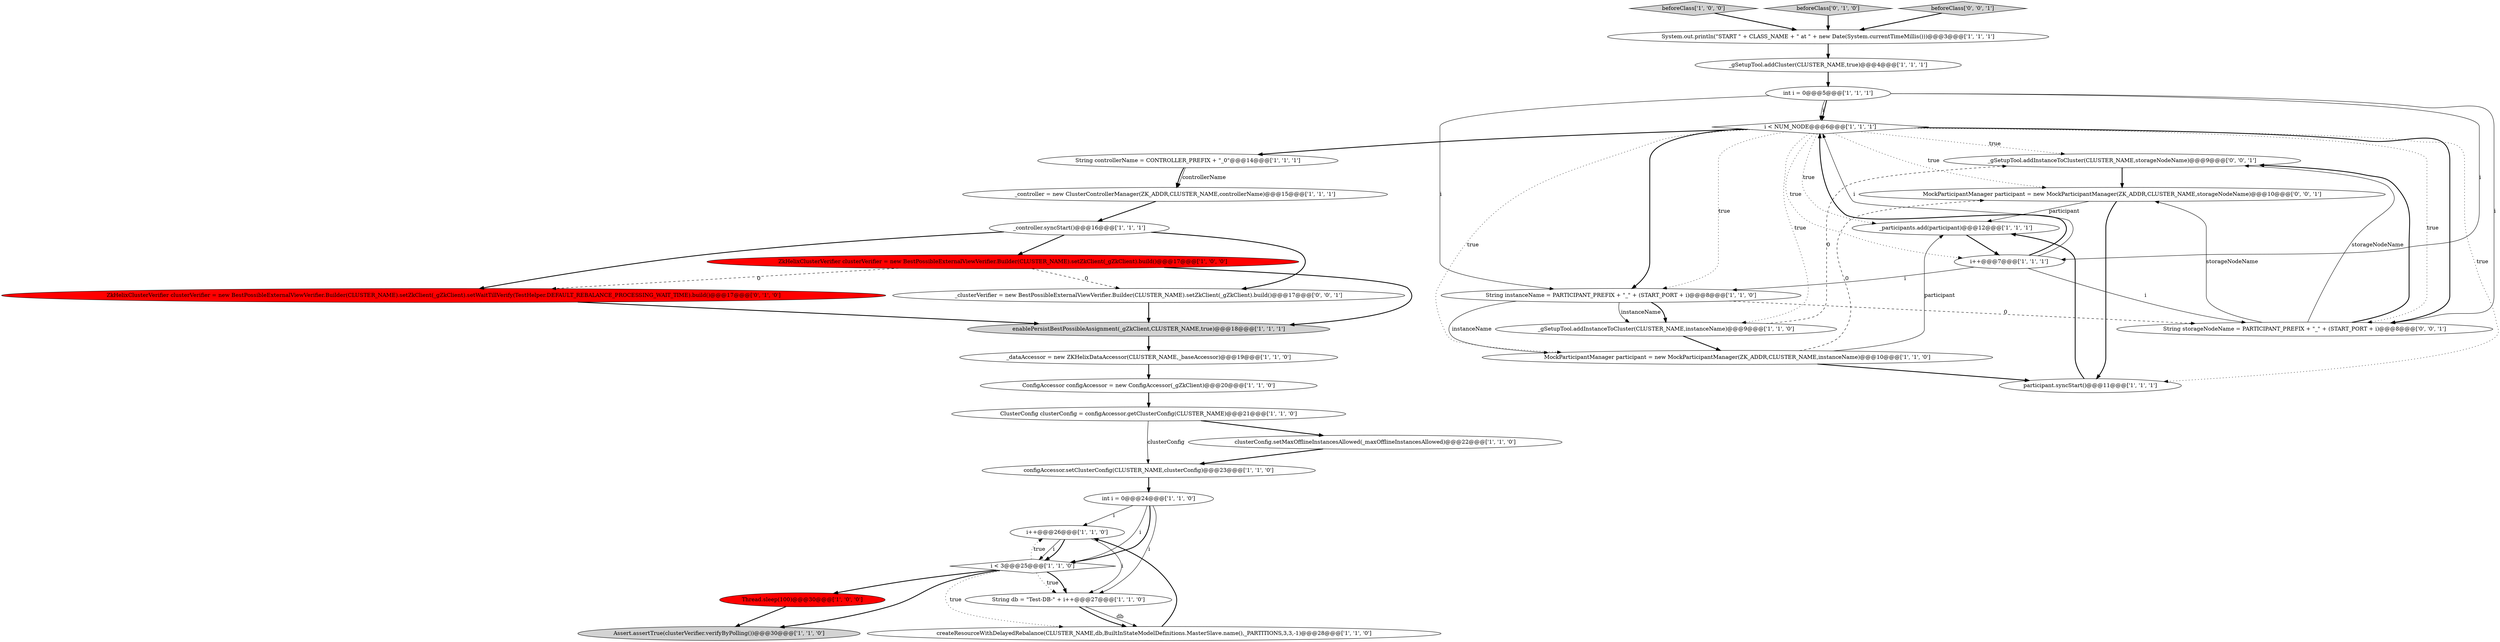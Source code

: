 digraph {
7 [style = filled, label = "int i = 0@@@24@@@['1', '1', '0']", fillcolor = white, shape = ellipse image = "AAA0AAABBB1BBB"];
31 [style = filled, label = "_gSetupTool.addInstanceToCluster(CLUSTER_NAME,storageNodeName)@@@9@@@['0', '0', '1']", fillcolor = white, shape = ellipse image = "AAA0AAABBB3BBB"];
23 [style = filled, label = "beforeClass['1', '0', '0']", fillcolor = lightgray, shape = diamond image = "AAA0AAABBB1BBB"];
4 [style = filled, label = "int i = 0@@@5@@@['1', '1', '1']", fillcolor = white, shape = ellipse image = "AAA0AAABBB1BBB"];
2 [style = filled, label = "ZkHelixClusterVerifier clusterVerifier = new BestPossibleExternalViewVerifier.Builder(CLUSTER_NAME).setZkClient(_gZkClient).build()@@@17@@@['1', '0', '0']", fillcolor = red, shape = ellipse image = "AAA1AAABBB1BBB"];
26 [style = filled, label = "_gSetupTool.addCluster(CLUSTER_NAME,true)@@@4@@@['1', '1', '1']", fillcolor = white, shape = ellipse image = "AAA0AAABBB1BBB"];
28 [style = filled, label = "beforeClass['0', '1', '0']", fillcolor = lightgray, shape = diamond image = "AAA0AAABBB2BBB"];
20 [style = filled, label = "createResourceWithDelayedRebalance(CLUSTER_NAME,db,BuiltInStateModelDefinitions.MasterSlave.name(),_PARTITIONS,3,3,-1)@@@28@@@['1', '1', '0']", fillcolor = white, shape = ellipse image = "AAA0AAABBB1BBB"];
21 [style = filled, label = "_controller.syncStart()@@@16@@@['1', '1', '1']", fillcolor = white, shape = ellipse image = "AAA0AAABBB1BBB"];
19 [style = filled, label = "System.out.println(\"START \" + CLASS_NAME + \" at \" + new Date(System.currentTimeMillis()))@@@3@@@['1', '1', '1']", fillcolor = white, shape = ellipse image = "AAA0AAABBB1BBB"];
6 [style = filled, label = "i < NUM_NODE@@@6@@@['1', '1', '1']", fillcolor = white, shape = diamond image = "AAA0AAABBB1BBB"];
24 [style = filled, label = "Assert.assertTrue(clusterVerifier.verifyByPolling())@@@30@@@['1', '1', '0']", fillcolor = lightgray, shape = ellipse image = "AAA0AAABBB1BBB"];
5 [style = filled, label = "_gSetupTool.addInstanceToCluster(CLUSTER_NAME,instanceName)@@@9@@@['1', '1', '0']", fillcolor = white, shape = ellipse image = "AAA0AAABBB1BBB"];
8 [style = filled, label = "i++@@@26@@@['1', '1', '0']", fillcolor = white, shape = ellipse image = "AAA0AAABBB1BBB"];
29 [style = filled, label = "ZkHelixClusterVerifier clusterVerifier = new BestPossibleExternalViewVerifier.Builder(CLUSTER_NAME).setZkClient(_gZkClient).setWaitTillVerify(TestHelper.DEFAULT_REBALANCE_PROCESSING_WAIT_TIME).build()@@@17@@@['0', '1', '0']", fillcolor = red, shape = ellipse image = "AAA1AAABBB2BBB"];
0 [style = filled, label = "configAccessor.setClusterConfig(CLUSTER_NAME,clusterConfig)@@@23@@@['1', '1', '0']", fillcolor = white, shape = ellipse image = "AAA0AAABBB1BBB"];
18 [style = filled, label = "_dataAccessor = new ZKHelixDataAccessor(CLUSTER_NAME,_baseAccessor)@@@19@@@['1', '1', '0']", fillcolor = white, shape = ellipse image = "AAA0AAABBB1BBB"];
22 [style = filled, label = "_participants.add(participant)@@@12@@@['1', '1', '1']", fillcolor = white, shape = ellipse image = "AAA0AAABBB1BBB"];
27 [style = filled, label = "ClusterConfig clusterConfig = configAccessor.getClusterConfig(CLUSTER_NAME)@@@21@@@['1', '1', '0']", fillcolor = white, shape = ellipse image = "AAA0AAABBB1BBB"];
30 [style = filled, label = "String storageNodeName = PARTICIPANT_PREFIX + \"_\" + (START_PORT + i)@@@8@@@['0', '0', '1']", fillcolor = white, shape = ellipse image = "AAA0AAABBB3BBB"];
1 [style = filled, label = "MockParticipantManager participant = new MockParticipantManager(ZK_ADDR,CLUSTER_NAME,instanceName)@@@10@@@['1', '1', '0']", fillcolor = white, shape = ellipse image = "AAA0AAABBB1BBB"];
12 [style = filled, label = "String controllerName = CONTROLLER_PREFIX + \"_0\"@@@14@@@['1', '1', '1']", fillcolor = white, shape = ellipse image = "AAA0AAABBB1BBB"];
14 [style = filled, label = "participant.syncStart()@@@11@@@['1', '1', '1']", fillcolor = white, shape = ellipse image = "AAA0AAABBB1BBB"];
16 [style = filled, label = "String db = \"Test-DB-\" + i++@@@27@@@['1', '1', '0']", fillcolor = white, shape = ellipse image = "AAA0AAABBB1BBB"];
32 [style = filled, label = "beforeClass['0', '0', '1']", fillcolor = lightgray, shape = diamond image = "AAA0AAABBB3BBB"];
11 [style = filled, label = "String instanceName = PARTICIPANT_PREFIX + \"_\" + (START_PORT + i)@@@8@@@['1', '1', '0']", fillcolor = white, shape = ellipse image = "AAA0AAABBB1BBB"];
17 [style = filled, label = "enablePersistBestPossibleAssignment(_gZkClient,CLUSTER_NAME,true)@@@18@@@['1', '1', '1']", fillcolor = lightgray, shape = ellipse image = "AAA0AAABBB1BBB"];
10 [style = filled, label = "Thread.sleep(100)@@@30@@@['1', '0', '0']", fillcolor = red, shape = ellipse image = "AAA1AAABBB1BBB"];
13 [style = filled, label = "ConfigAccessor configAccessor = new ConfigAccessor(_gZkClient)@@@20@@@['1', '1', '0']", fillcolor = white, shape = ellipse image = "AAA0AAABBB1BBB"];
25 [style = filled, label = "i < 3@@@25@@@['1', '1', '0']", fillcolor = white, shape = diamond image = "AAA0AAABBB1BBB"];
33 [style = filled, label = "MockParticipantManager participant = new MockParticipantManager(ZK_ADDR,CLUSTER_NAME,storageNodeName)@@@10@@@['0', '0', '1']", fillcolor = white, shape = ellipse image = "AAA0AAABBB3BBB"];
9 [style = filled, label = "clusterConfig.setMaxOfflineInstancesAllowed(_maxOfflineInstancesAllowed)@@@22@@@['1', '1', '0']", fillcolor = white, shape = ellipse image = "AAA0AAABBB1BBB"];
34 [style = filled, label = "_clusterVerifier = new BestPossibleExternalViewVerifier.Builder(CLUSTER_NAME).setZkClient(_gZkClient).build()@@@17@@@['0', '0', '1']", fillcolor = white, shape = ellipse image = "AAA0AAABBB3BBB"];
3 [style = filled, label = "_controller = new ClusterControllerManager(ZK_ADDR,CLUSTER_NAME,controllerName)@@@15@@@['1', '1', '1']", fillcolor = white, shape = ellipse image = "AAA0AAABBB1BBB"];
15 [style = filled, label = "i++@@@7@@@['1', '1', '1']", fillcolor = white, shape = ellipse image = "AAA0AAABBB1BBB"];
2->17 [style = bold, label=""];
1->33 [style = dashed, label="0"];
6->30 [style = dotted, label="true"];
4->11 [style = solid, label="i"];
33->14 [style = bold, label=""];
29->17 [style = bold, label=""];
22->15 [style = bold, label=""];
25->16 [style = dotted, label="true"];
9->0 [style = bold, label=""];
6->31 [style = dotted, label="true"];
8->16 [style = solid, label="i"];
27->0 [style = solid, label="clusterConfig"];
4->6 [style = bold, label=""];
10->24 [style = bold, label=""];
11->5 [style = solid, label="instanceName"];
27->9 [style = bold, label=""];
21->34 [style = bold, label=""];
14->22 [style = bold, label=""];
30->31 [style = solid, label="storageNodeName"];
6->1 [style = dotted, label="true"];
15->6 [style = bold, label=""];
12->3 [style = solid, label="controllerName"];
32->19 [style = bold, label=""];
6->22 [style = dotted, label="true"];
25->16 [style = bold, label=""];
26->4 [style = bold, label=""];
7->25 [style = solid, label="i"];
7->16 [style = solid, label="i"];
15->6 [style = solid, label="i"];
21->2 [style = bold, label=""];
0->7 [style = bold, label=""];
4->6 [style = solid, label="i"];
8->25 [style = solid, label="i"];
11->1 [style = solid, label="instanceName"];
33->22 [style = solid, label="participant"];
5->1 [style = bold, label=""];
11->5 [style = bold, label=""];
25->24 [style = bold, label=""];
20->8 [style = bold, label=""];
6->5 [style = dotted, label="true"];
13->27 [style = bold, label=""];
21->29 [style = bold, label=""];
16->20 [style = solid, label="db"];
6->14 [style = dotted, label="true"];
30->31 [style = bold, label=""];
4->15 [style = solid, label="i"];
19->26 [style = bold, label=""];
31->33 [style = bold, label=""];
6->11 [style = bold, label=""];
23->19 [style = bold, label=""];
34->17 [style = bold, label=""];
25->20 [style = dotted, label="true"];
2->29 [style = dashed, label="0"];
28->19 [style = bold, label=""];
18->13 [style = bold, label=""];
15->30 [style = solid, label="i"];
4->30 [style = solid, label="i"];
5->31 [style = dashed, label="0"];
2->34 [style = dashed, label="0"];
3->21 [style = bold, label=""];
25->10 [style = bold, label=""];
1->14 [style = bold, label=""];
7->25 [style = bold, label=""];
12->3 [style = bold, label=""];
6->30 [style = bold, label=""];
6->11 [style = dotted, label="true"];
11->30 [style = dashed, label="0"];
30->33 [style = solid, label="storageNodeName"];
1->22 [style = solid, label="participant"];
16->20 [style = bold, label=""];
7->8 [style = solid, label="i"];
6->33 [style = dotted, label="true"];
8->25 [style = bold, label=""];
17->18 [style = bold, label=""];
25->8 [style = dotted, label="true"];
15->11 [style = solid, label="i"];
6->15 [style = dotted, label="true"];
6->12 [style = bold, label=""];
}
